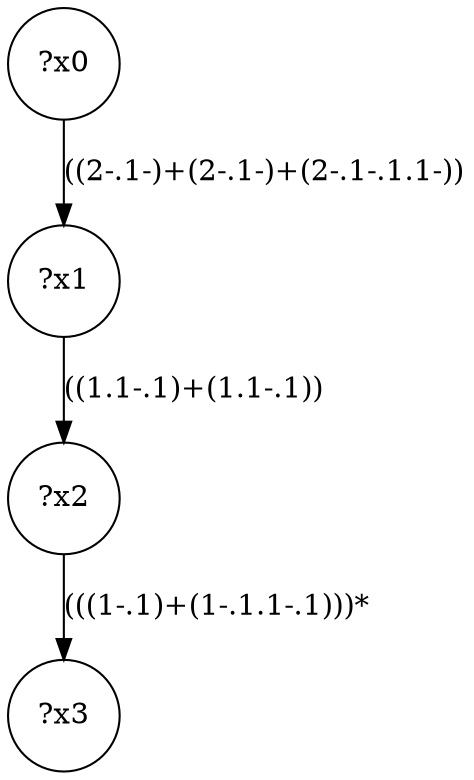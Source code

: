 digraph g {
	x0 [shape=circle, label="?x0"];
	x1 [shape=circle, label="?x1"];
	x0 -> x1 [label="((2-.1-)+(2-.1-)+(2-.1-.1.1-))"];
	x2 [shape=circle, label="?x2"];
	x1 -> x2 [label="((1.1-.1)+(1.1-.1))"];
	x3 [shape=circle, label="?x3"];
	x2 -> x3 [label="(((1-.1)+(1-.1.1-.1)))*"];
}
